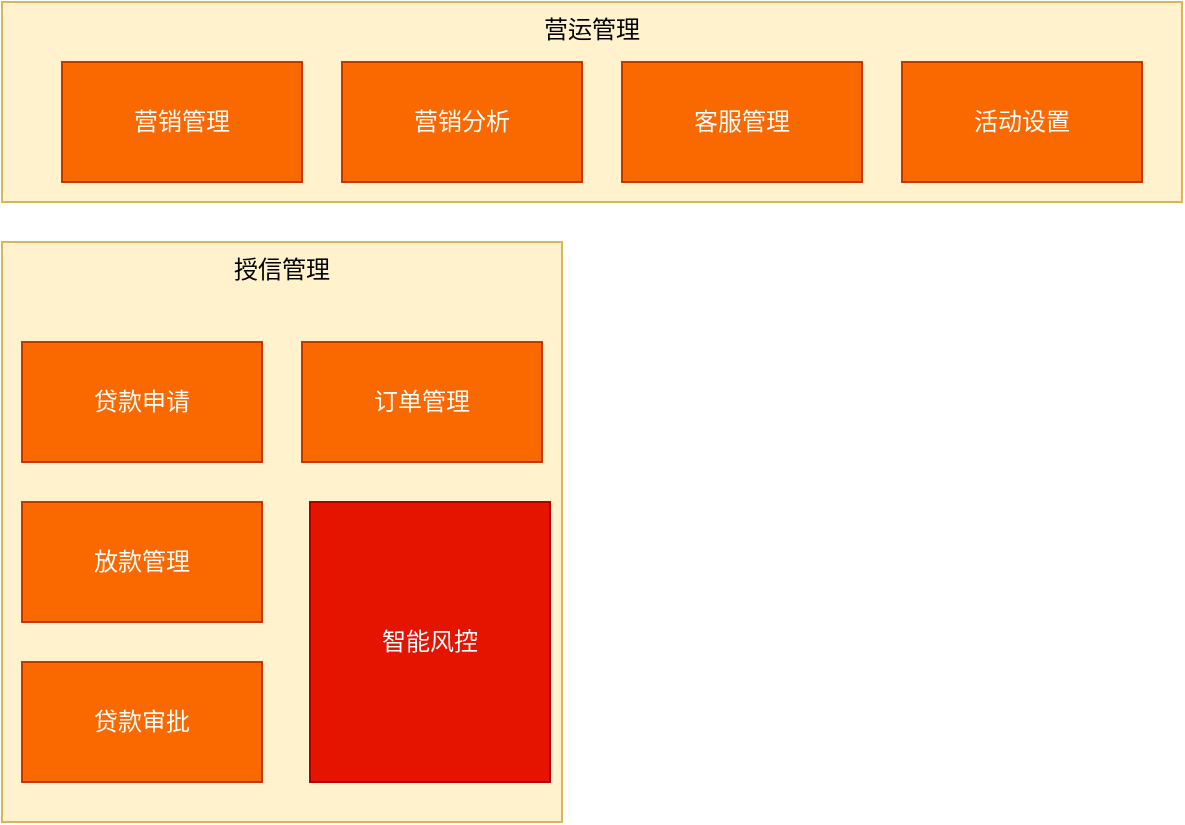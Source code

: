 <mxfile version="14.5.10" type="github">
  <diagram id="3-5de5OCHW1W84pv_DVT" name="第 1 页">
    <mxGraphModel dx="1422" dy="762" grid="1" gridSize="10" guides="1" tooltips="1" connect="1" arrows="1" fold="1" page="1" pageScale="1" pageWidth="827" pageHeight="1169" math="0" shadow="0">
      <root>
        <mxCell id="0" />
        <mxCell id="1" parent="0" />
        <mxCell id="3yTSScGXuD4bxsqtF7vF-1" value="营运管理" style="rounded=0;whiteSpace=wrap;html=1;fillColor=#fff2cc;strokeColor=#d6b656;verticalAlign=top;" vertex="1" parent="1">
          <mxGeometry x="140" y="80" width="590" height="100" as="geometry" />
        </mxCell>
        <mxCell id="3yTSScGXuD4bxsqtF7vF-2" value="营销管理" style="rounded=0;whiteSpace=wrap;html=1;fillColor=#fa6800;strokeColor=#C73500;fontColor=#ffffff;" vertex="1" parent="1">
          <mxGeometry x="170" y="110" width="120" height="60" as="geometry" />
        </mxCell>
        <mxCell id="3yTSScGXuD4bxsqtF7vF-3" value="营销分析" style="rounded=0;whiteSpace=wrap;html=1;fillColor=#fa6800;strokeColor=#C73500;fontColor=#ffffff;" vertex="1" parent="1">
          <mxGeometry x="310" y="110" width="120" height="60" as="geometry" />
        </mxCell>
        <mxCell id="3yTSScGXuD4bxsqtF7vF-4" value="客服管理" style="rounded=0;whiteSpace=wrap;html=1;fillColor=#fa6800;strokeColor=#C73500;fontColor=#ffffff;" vertex="1" parent="1">
          <mxGeometry x="450" y="110" width="120" height="60" as="geometry" />
        </mxCell>
        <mxCell id="3yTSScGXuD4bxsqtF7vF-5" value="活动设置" style="rounded=0;whiteSpace=wrap;html=1;fillColor=#fa6800;strokeColor=#C73500;fontColor=#ffffff;" vertex="1" parent="1">
          <mxGeometry x="590" y="110" width="120" height="60" as="geometry" />
        </mxCell>
        <mxCell id="3yTSScGXuD4bxsqtF7vF-7" value="授信管理" style="rounded=0;whiteSpace=wrap;html=1;fillColor=#fff2cc;strokeColor=#d6b656;verticalAlign=top;" vertex="1" parent="1">
          <mxGeometry x="140" y="200" width="280" height="290" as="geometry" />
        </mxCell>
        <mxCell id="3yTSScGXuD4bxsqtF7vF-8" value="贷款申请" style="rounded=0;whiteSpace=wrap;html=1;fillColor=#fa6800;strokeColor=#C73500;fontColor=#ffffff;" vertex="1" parent="1">
          <mxGeometry x="150" y="250" width="120" height="60" as="geometry" />
        </mxCell>
        <mxCell id="3yTSScGXuD4bxsqtF7vF-9" value="放款管理" style="rounded=0;whiteSpace=wrap;html=1;fillColor=#fa6800;strokeColor=#C73500;fontColor=#ffffff;" vertex="1" parent="1">
          <mxGeometry x="150" y="330" width="120" height="60" as="geometry" />
        </mxCell>
        <mxCell id="3yTSScGXuD4bxsqtF7vF-10" value="贷款审批" style="rounded=0;whiteSpace=wrap;html=1;fillColor=#fa6800;strokeColor=#C73500;fontColor=#ffffff;" vertex="1" parent="1">
          <mxGeometry x="150" y="410" width="120" height="60" as="geometry" />
        </mxCell>
        <mxCell id="3yTSScGXuD4bxsqtF7vF-11" value="订单管理" style="rounded=0;whiteSpace=wrap;html=1;fillColor=#fa6800;strokeColor=#C73500;fontColor=#ffffff;" vertex="1" parent="1">
          <mxGeometry x="290" y="250" width="120" height="60" as="geometry" />
        </mxCell>
        <mxCell id="3yTSScGXuD4bxsqtF7vF-12" value="智能风控" style="rounded=0;whiteSpace=wrap;html=1;fillColor=#e51400;strokeColor=#B20000;fontColor=#ffffff;" vertex="1" parent="1">
          <mxGeometry x="294" y="330" width="120" height="140" as="geometry" />
        </mxCell>
      </root>
    </mxGraphModel>
  </diagram>
</mxfile>
